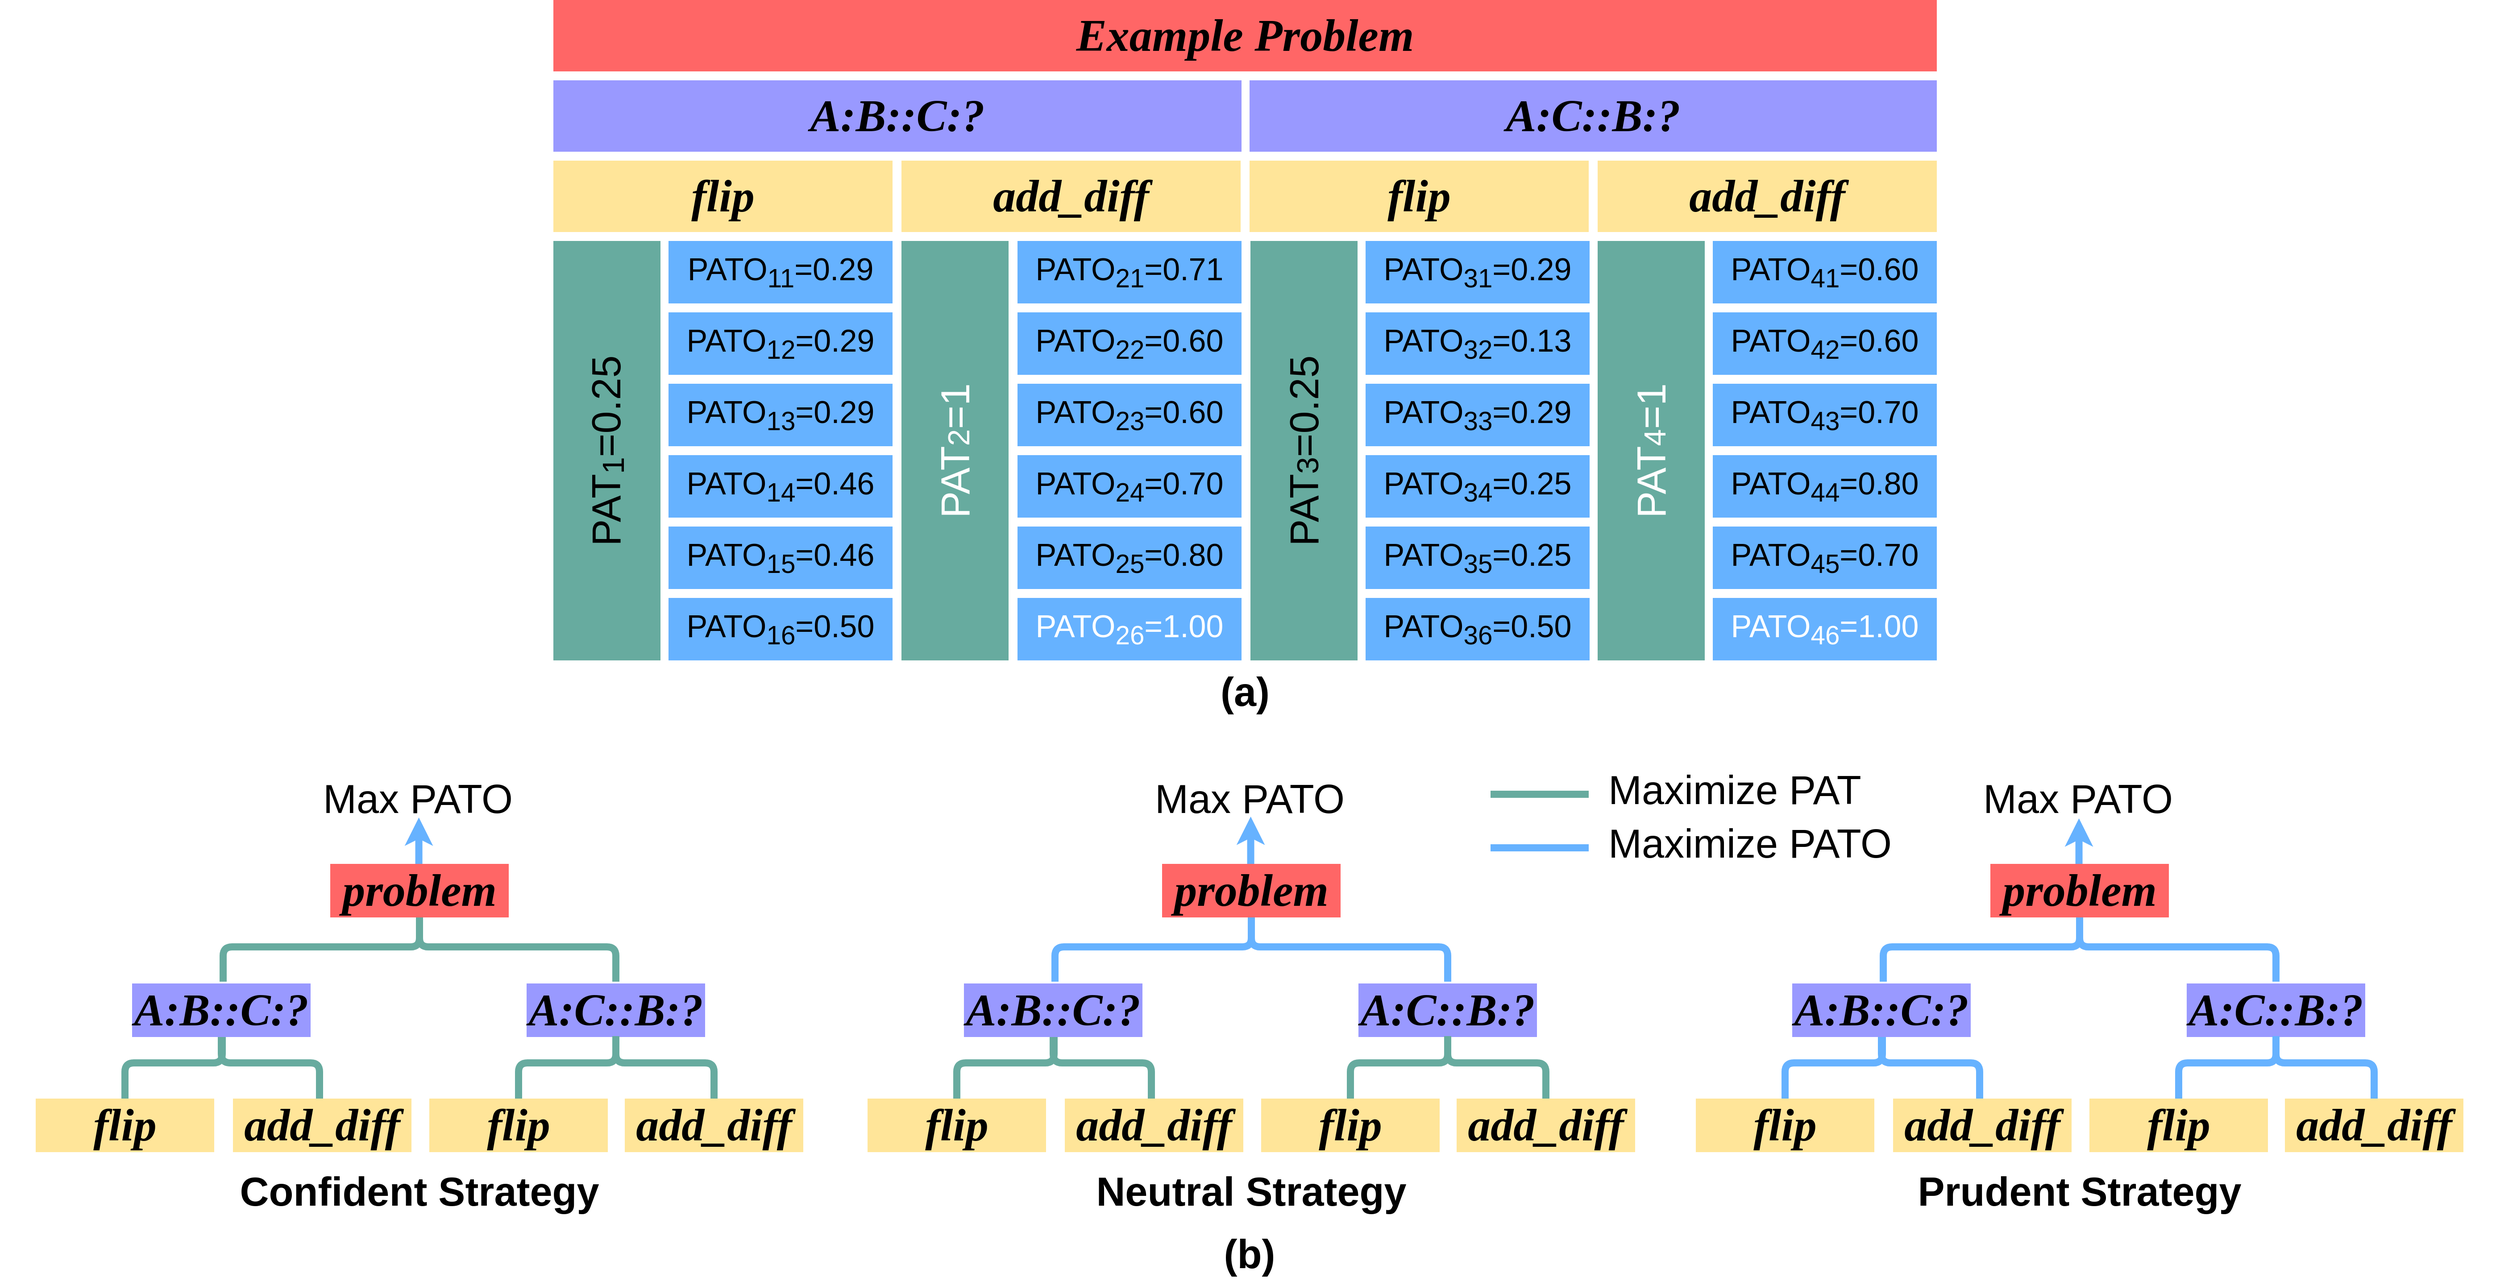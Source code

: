 <mxfile version="12.9.13" type="device"><diagram id="jksH0G1JqViHmrjZxsYp" name="Page-1"><mxGraphModel dx="301" dy="1343" grid="1" gridSize="10" guides="1" tooltips="1" connect="1" arrows="0" fold="1" page="1" pageScale="1" pageWidth="827" pageHeight="1169" math="0" shadow="0"><root><mxCell id="0"/><mxCell id="1" parent="0"/><mxCell id="aPakkrroaBkMufNwWPaW-105" value="" style="group" vertex="1" connectable="0" parent="1"><mxGeometry x="1880" y="1780" width="2800" height="580" as="geometry"/></mxCell><mxCell id="aPakkrroaBkMufNwWPaW-72" value="&lt;font style=&quot;font-size: 45px&quot;&gt;&lt;b&gt;(b)&lt;/b&gt;&lt;/font&gt;" style="text;html=1;strokeColor=none;fillColor=none;align=center;verticalAlign=middle;whiteSpace=wrap;rounded=0;" vertex="1" parent="aPakkrroaBkMufNwWPaW-105"><mxGeometry y="510" width="2800" height="70" as="geometry"/></mxCell><mxCell id="aPakkrroaBkMufNwWPaW-92" value="&lt;font style=&quot;font-size: 45px&quot;&gt;Max PATO&lt;/font&gt;" style="text;html=1;strokeColor=none;fillColor=none;align=left;verticalAlign=middle;whiteSpace=wrap;rounded=0;" vertex="1" parent="aPakkrroaBkMufNwWPaW-105"><mxGeometry x="360" y="10" width="220" height="50" as="geometry"/></mxCell><mxCell id="aPakkrroaBkMufNwWPaW-93" value="&lt;font style=&quot;font-size: 45px&quot;&gt;Max PATO&lt;/font&gt;" style="text;html=1;strokeColor=none;fillColor=none;align=left;verticalAlign=middle;whiteSpace=wrap;rounded=0;" vertex="1" parent="aPakkrroaBkMufNwWPaW-105"><mxGeometry x="1292" y="10" width="220" height="50" as="geometry"/></mxCell><mxCell id="aPakkrroaBkMufNwWPaW-94" value="&lt;font style=&quot;font-size: 45px&quot;&gt;Max PATO&lt;/font&gt;" style="text;html=1;strokeColor=none;fillColor=none;align=left;verticalAlign=middle;whiteSpace=wrap;rounded=0;" vertex="1" parent="aPakkrroaBkMufNwWPaW-105"><mxGeometry x="2220" y="10" width="220" height="50" as="geometry"/></mxCell><mxCell id="aPakkrroaBkMufNwWPaW-83" value="" style="group" vertex="1" connectable="0" parent="aPakkrroaBkMufNwWPaW-105"><mxGeometry x="1670" width="550" height="110" as="geometry"/></mxCell><mxCell id="aPakkrroaBkMufNwWPaW-75" value="" style="endArrow=none;html=1;strokeColor=#66B2FF;strokeWidth=8;" edge="1" parent="aPakkrroaBkMufNwWPaW-83"><mxGeometry width="50" height="50" relative="1" as="geometry"><mxPoint y="90" as="sourcePoint"/><mxPoint x="110" y="90" as="targetPoint"/></mxGeometry></mxCell><mxCell id="aPakkrroaBkMufNwWPaW-76" value="" style="endArrow=none;html=1;strokeColor=#67AB9F;strokeWidth=8;" edge="1" parent="aPakkrroaBkMufNwWPaW-83"><mxGeometry width="50" height="50" relative="1" as="geometry"><mxPoint y="30" as="sourcePoint"/><mxPoint x="110" y="30" as="targetPoint"/></mxGeometry></mxCell><mxCell id="aPakkrroaBkMufNwWPaW-77" value="&lt;font style=&quot;font-size: 45px&quot;&gt;Maximize PAT&lt;/font&gt;" style="text;html=1;strokeColor=none;fillColor=none;align=left;verticalAlign=middle;whiteSpace=wrap;rounded=0;" vertex="1" parent="aPakkrroaBkMufNwWPaW-83"><mxGeometry x="130" width="420" height="50" as="geometry"/></mxCell><mxCell id="aPakkrroaBkMufNwWPaW-79" value="&lt;font style=&quot;font-size: 45px&quot;&gt;Maximize PATO&lt;/font&gt;" style="text;html=1;strokeColor=none;fillColor=none;align=left;verticalAlign=middle;whiteSpace=wrap;rounded=0;" vertex="1" parent="aPakkrroaBkMufNwWPaW-83"><mxGeometry x="130" y="60" width="360" height="50" as="geometry"/></mxCell><mxCell id="aPakkrroaBkMufNwWPaW-37" value="e" style="group;fillColor=none;" vertex="1" connectable="0" parent="aPakkrroaBkMufNwWPaW-105"><mxGeometry x="30" y="60" width="880" height="450" as="geometry"/></mxCell><mxCell id="zbto0mnC8fMhkiQC9tX0-9" value="&lt;p style=&quot;line-height: 0%&quot;&gt;&lt;/p&gt;&lt;p&gt;&lt;i&gt;&lt;font face=&quot;Times New Roman&quot;&gt;&lt;font style=&quot;font-size: 51px&quot;&gt;&lt;b&gt;add_diff&lt;/b&gt;&lt;/font&gt;&lt;/font&gt;&lt;/i&gt;&lt;/p&gt;&lt;p&gt;&lt;/p&gt;" style="text;html=1;strokeColor=none;fillColor=#FFE599;align=center;verticalAlign=middle;whiteSpace=wrap;rounded=0;" parent="aPakkrroaBkMufNwWPaW-105" vertex="1"><mxGeometry x="261" y="371" width="200" height="60" as="geometry"/></mxCell><mxCell id="zbto0mnC8fMhkiQC9tX0-8" value="&lt;h1&gt;&lt;font style=&quot;font-size: 51px&quot; face=&quot;Times New Roman&quot;&gt;&lt;i&gt;flip&lt;/i&gt;&lt;/font&gt;&lt;/h1&gt;" style="text;html=1;strokeColor=none;fillColor=#FFE599;align=center;verticalAlign=middle;whiteSpace=wrap;rounded=0;" parent="aPakkrroaBkMufNwWPaW-105" vertex="1"><mxGeometry x="40" y="371" width="200" height="60" as="geometry"/></mxCell><mxCell id="E3ONwuJecH-kavj_dRDx-2" value="&lt;p style=&quot;line-height: 0%&quot;&gt;&lt;/p&gt;&lt;p&gt;&lt;i&gt;&lt;font face=&quot;Times New Roman&quot;&gt;&lt;font style=&quot;font-size: 51px&quot;&gt;&lt;b&gt;add_diff&lt;/b&gt;&lt;/font&gt;&lt;/font&gt;&lt;/i&gt;&lt;/p&gt;&lt;p&gt;&lt;/p&gt;" style="text;html=1;strokeColor=none;fillColor=#FFE599;align=center;verticalAlign=middle;whiteSpace=wrap;rounded=0;" parent="aPakkrroaBkMufNwWPaW-105" vertex="1"><mxGeometry x="700" y="371" width="200" height="60" as="geometry"/></mxCell><mxCell id="aPakkrroaBkMufNwWPaW-32" value="" style="endArrow=none;html=1;entryX=0.5;entryY=0;entryDx=0;entryDy=0;strokeColor=#67AB9F;strokeWidth=8;" edge="1" parent="aPakkrroaBkMufNwWPaW-105"><mxGeometry width="50" height="50" relative="1" as="geometry"><mxPoint x="249" y="301" as="sourcePoint"/><mxPoint x="140" y="371" as="targetPoint"/><Array as="points"><mxPoint x="249" y="331"/><mxPoint x="140" y="331"/></Array></mxGeometry></mxCell><mxCell id="aPakkrroaBkMufNwWPaW-33" value="" style="endArrow=none;html=1;exitX=0.5;exitY=0;exitDx=0;exitDy=0;strokeColor=#67AB9F;strokeWidth=8;" edge="1" parent="aPakkrroaBkMufNwWPaW-105"><mxGeometry width="50" height="50" relative="1" as="geometry"><mxPoint x="358" y="371" as="sourcePoint"/><mxPoint x="248" y="301" as="targetPoint"/><Array as="points"><mxPoint x="358" y="331"/><mxPoint x="248" y="331"/></Array></mxGeometry></mxCell><mxCell id="zbto0mnC8fMhkiQC9tX0-63" value="" style="endArrow=none;html=1;entryX=0.5;entryY=1;entryDx=0;entryDy=0;strokeColor=#67AB9F;strokeWidth=8;" parent="aPakkrroaBkMufNwWPaW-105" target="zbto0mnC8fMhkiQC9tX0-1" edge="1"><mxGeometry width="50" height="50" relative="1" as="geometry"><mxPoint x="250" y="240" as="sourcePoint"/><mxPoint x="559" y="1151" as="targetPoint"/><Array as="points"><mxPoint x="250" y="201"/><mxPoint x="470" y="201"/></Array></mxGeometry></mxCell><mxCell id="aPakkrroaBkMufNwWPaW-34" value="&lt;font face=&quot;Times New Roman&quot;&gt;&lt;span style=&quot;font-size: 51px;&quot;&gt;&lt;b&gt;&lt;i&gt;A:B::C:?&lt;/i&gt;&lt;/b&gt;&lt;/span&gt;&lt;/font&gt;" style="text;html=1;strokeColor=none;fillColor=#9999FF;align=center;verticalAlign=middle;whiteSpace=wrap;rounded=0;labelBackgroundColor=none;" vertex="1" parent="aPakkrroaBkMufNwWPaW-105"><mxGeometry x="148" y="242" width="200" height="60" as="geometry"/></mxCell><mxCell id="aPakkrroaBkMufNwWPaW-35" value="&lt;font face=&quot;Times New Roman&quot;&gt;&lt;span style=&quot;font-size: 51px&quot;&gt;&lt;b&gt;&lt;i&gt;A:C::B:?&lt;/i&gt;&lt;/b&gt;&lt;/span&gt;&lt;/font&gt;" style="text;html=1;strokeColor=none;fillColor=#9999FF;align=center;verticalAlign=middle;whiteSpace=wrap;rounded=0;" vertex="1" parent="aPakkrroaBkMufNwWPaW-105"><mxGeometry x="590" y="242" width="200" height="60" as="geometry"/></mxCell><mxCell id="zbto0mnC8fMhkiQC9tX0-133" value="" style="endArrow=classic;html=1;strokeColor=#66B2FF;strokeWidth=8;exitX=0.5;exitY=0;exitDx=0;exitDy=0;startArrow=none;startFill=0;endFill=1;" parent="aPakkrroaBkMufNwWPaW-105" edge="1"><mxGeometry width="50" height="50" relative="1" as="geometry"><mxPoint x="469.29" y="117" as="sourcePoint"/><mxPoint x="469.29" y="56" as="targetPoint"/></mxGeometry></mxCell><mxCell id="zbto0mnC8fMhkiQC9tX0-64" value="" style="endArrow=none;html=1;entryX=0.5;entryY=1;entryDx=0;entryDy=0;strokeColor=#67AB9F;strokeWidth=8;" parent="aPakkrroaBkMufNwWPaW-105" target="zbto0mnC8fMhkiQC9tX0-1" edge="1"><mxGeometry width="50" height="50" relative="1" as="geometry"><mxPoint x="690" y="240" as="sourcePoint"/><mxPoint x="519" y="1171" as="targetPoint"/><Array as="points"><mxPoint x="690" y="201"/><mxPoint x="470" y="201"/></Array></mxGeometry></mxCell><mxCell id="E3ONwuJecH-kavj_dRDx-1" value="&lt;h1&gt;&lt;font style=&quot;font-size: 51px&quot; face=&quot;Times New Roman&quot;&gt;&lt;i&gt;flip&lt;/i&gt;&lt;/font&gt;&lt;/h1&gt;" style="text;html=1;strokeColor=none;fillColor=#FFE599;align=center;verticalAlign=middle;whiteSpace=wrap;rounded=0;" parent="aPakkrroaBkMufNwWPaW-105" vertex="1"><mxGeometry x="481" y="371" width="200" height="60" as="geometry"/></mxCell><mxCell id="E3ONwuJecH-kavj_dRDx-3" value="" style="endArrow=none;html=1;entryX=0.5;entryY=0;entryDx=0;entryDy=0;strokeColor=#67AB9F;strokeWidth=8;" parent="aPakkrroaBkMufNwWPaW-105" target="E3ONwuJecH-kavj_dRDx-1" edge="1"><mxGeometry width="50" height="50" relative="1" as="geometry"><mxPoint x="690" y="301" as="sourcePoint"/><mxPoint x="549" y="1131" as="targetPoint"/><Array as="points"><mxPoint x="690" y="331"/><mxPoint x="581" y="331"/></Array></mxGeometry></mxCell><mxCell id="E3ONwuJecH-kavj_dRDx-4" value="" style="endArrow=none;html=1;exitX=0.5;exitY=0;exitDx=0;exitDy=0;strokeColor=#67AB9F;strokeWidth=8;" parent="aPakkrroaBkMufNwWPaW-105" source="E3ONwuJecH-kavj_dRDx-2" edge="1"><mxGeometry width="50" height="50" relative="1" as="geometry"><mxPoint x="679" y="1121" as="sourcePoint"/><mxPoint x="690" y="301" as="targetPoint"/><Array as="points"><mxPoint x="800" y="331"/><mxPoint x="690" y="331"/></Array></mxGeometry></mxCell><mxCell id="zbto0mnC8fMhkiQC9tX0-212" value="&lt;font style=&quot;font-size: 45px&quot;&gt;&lt;b&gt;Confident Strategy&lt;/b&gt;&lt;/font&gt;" style="text;html=1;strokeColor=none;fillColor=none;align=center;verticalAlign=middle;whiteSpace=wrap;rounded=0;" parent="aPakkrroaBkMufNwWPaW-105" vertex="1"><mxGeometry x="30" y="440" width="880" height="70" as="geometry"/></mxCell><mxCell id="aPakkrroaBkMufNwWPaW-40" value="&lt;p style=&quot;line-height: 0%&quot;&gt;&lt;/p&gt;&lt;p&gt;&lt;i&gt;&lt;font face=&quot;Times New Roman&quot;&gt;&lt;font style=&quot;font-size: 51px&quot;&gt;&lt;b&gt;add_diff&lt;/b&gt;&lt;/font&gt;&lt;/font&gt;&lt;/i&gt;&lt;/p&gt;&lt;p&gt;&lt;/p&gt;" style="text;html=1;strokeColor=none;fillColor=#FFE599;align=center;verticalAlign=middle;whiteSpace=wrap;rounded=0;" vertex="1" parent="aPakkrroaBkMufNwWPaW-105"><mxGeometry x="1193" y="371" width="200" height="60" as="geometry"/></mxCell><mxCell id="aPakkrroaBkMufNwWPaW-41" value="&lt;h1&gt;&lt;font style=&quot;font-size: 51px&quot; face=&quot;Times New Roman&quot;&gt;&lt;i&gt;flip&lt;/i&gt;&lt;/font&gt;&lt;/h1&gt;" style="text;html=1;strokeColor=none;fillColor=#FFE599;align=center;verticalAlign=middle;whiteSpace=wrap;rounded=0;" vertex="1" parent="aPakkrroaBkMufNwWPaW-105"><mxGeometry x="972" y="371" width="200" height="60" as="geometry"/></mxCell><mxCell id="aPakkrroaBkMufNwWPaW-42" value="&lt;p style=&quot;line-height: 0%&quot;&gt;&lt;/p&gt;&lt;p&gt;&lt;i&gt;&lt;font face=&quot;Times New Roman&quot;&gt;&lt;font style=&quot;font-size: 51px&quot;&gt;&lt;b&gt;add_diff&lt;/b&gt;&lt;/font&gt;&lt;/font&gt;&lt;/i&gt;&lt;/p&gt;&lt;p&gt;&lt;/p&gt;" style="text;html=1;strokeColor=none;fillColor=#FFE599;align=center;verticalAlign=middle;whiteSpace=wrap;rounded=0;" vertex="1" parent="aPakkrroaBkMufNwWPaW-105"><mxGeometry x="1632" y="371" width="200" height="60" as="geometry"/></mxCell><mxCell id="aPakkrroaBkMufNwWPaW-43" value="" style="endArrow=none;html=1;entryX=0.5;entryY=0;entryDx=0;entryDy=0;strokeColor=#67AB9F;strokeWidth=8;" edge="1" parent="aPakkrroaBkMufNwWPaW-105"><mxGeometry width="50" height="50" relative="1" as="geometry"><mxPoint x="1181" y="301" as="sourcePoint"/><mxPoint x="1072" y="371" as="targetPoint"/><Array as="points"><mxPoint x="1181" y="331"/><mxPoint x="1072" y="331"/></Array></mxGeometry></mxCell><mxCell id="aPakkrroaBkMufNwWPaW-44" value="" style="endArrow=none;html=1;exitX=0.5;exitY=0;exitDx=0;exitDy=0;strokeColor=#67AB9F;strokeWidth=8;" edge="1" parent="aPakkrroaBkMufNwWPaW-105"><mxGeometry width="50" height="50" relative="1" as="geometry"><mxPoint x="1290" y="371" as="sourcePoint"/><mxPoint x="1180" y="301" as="targetPoint"/><Array as="points"><mxPoint x="1290" y="331"/><mxPoint x="1180" y="331"/></Array></mxGeometry></mxCell><mxCell id="aPakkrroaBkMufNwWPaW-46" value="" style="endArrow=none;html=1;entryX=0.5;entryY=1;entryDx=0;entryDy=0;strokeColor=#66B2FF;strokeWidth=8;" edge="1" parent="aPakkrroaBkMufNwWPaW-105" target="aPakkrroaBkMufNwWPaW-45"><mxGeometry width="50" height="50" relative="1" as="geometry"><mxPoint x="1182" y="240" as="sourcePoint"/><mxPoint x="1491" y="1151" as="targetPoint"/><Array as="points"><mxPoint x="1182" y="201"/><mxPoint x="1402" y="201"/></Array></mxGeometry></mxCell><mxCell id="aPakkrroaBkMufNwWPaW-47" value="&lt;font face=&quot;Times New Roman&quot;&gt;&lt;span style=&quot;font-size: 51px&quot;&gt;&lt;b&gt;&lt;i&gt;A:B::C:?&lt;/i&gt;&lt;/b&gt;&lt;/span&gt;&lt;/font&gt;" style="text;html=1;strokeColor=none;fillColor=#9999FF;align=center;verticalAlign=middle;whiteSpace=wrap;rounded=0;" vertex="1" parent="aPakkrroaBkMufNwWPaW-105"><mxGeometry x="1080" y="242" width="200" height="60" as="geometry"/></mxCell><mxCell id="aPakkrroaBkMufNwWPaW-48" value="&lt;font face=&quot;Times New Roman&quot;&gt;&lt;span style=&quot;font-size: 51px&quot;&gt;&lt;b&gt;&lt;i&gt;A:C::B:?&lt;/i&gt;&lt;/b&gt;&lt;/span&gt;&lt;/font&gt;" style="text;html=1;strokeColor=none;fillColor=#9999FF;align=center;verticalAlign=middle;whiteSpace=wrap;rounded=0;" vertex="1" parent="aPakkrroaBkMufNwWPaW-105"><mxGeometry x="1522" y="242" width="200" height="60" as="geometry"/></mxCell><mxCell id="aPakkrroaBkMufNwWPaW-49" value="" style="endArrow=classic;html=1;strokeColor=#66B2FF;strokeWidth=8;exitX=0.5;exitY=0;exitDx=0;exitDy=0;startArrow=none;startFill=0;endFill=1;" edge="1" parent="aPakkrroaBkMufNwWPaW-105"><mxGeometry width="50" height="50" relative="1" as="geometry"><mxPoint x="1401.29" y="116" as="sourcePoint"/><mxPoint x="1401.29" y="55" as="targetPoint"/></mxGeometry></mxCell><mxCell id="aPakkrroaBkMufNwWPaW-50" value="" style="endArrow=none;html=1;entryX=0.5;entryY=1;entryDx=0;entryDy=0;strokeColor=#66B2FF;strokeWidth=8;" edge="1" parent="aPakkrroaBkMufNwWPaW-105" target="aPakkrroaBkMufNwWPaW-45"><mxGeometry width="50" height="50" relative="1" as="geometry"><mxPoint x="1622" y="240" as="sourcePoint"/><mxPoint x="1451" y="1171" as="targetPoint"/><Array as="points"><mxPoint x="1622" y="201"/><mxPoint x="1402" y="201"/></Array></mxGeometry></mxCell><mxCell id="aPakkrroaBkMufNwWPaW-51" value="&lt;h1&gt;&lt;font style=&quot;font-size: 51px&quot; face=&quot;Times New Roman&quot;&gt;&lt;i&gt;flip&lt;/i&gt;&lt;/font&gt;&lt;/h1&gt;" style="text;html=1;strokeColor=none;fillColor=#FFE599;align=center;verticalAlign=middle;whiteSpace=wrap;rounded=0;" vertex="1" parent="aPakkrroaBkMufNwWPaW-105"><mxGeometry x="1413" y="371" width="200" height="60" as="geometry"/></mxCell><mxCell id="aPakkrroaBkMufNwWPaW-52" value="" style="endArrow=none;html=1;entryX=0.5;entryY=0;entryDx=0;entryDy=0;strokeColor=#67AB9F;strokeWidth=8;" edge="1" parent="aPakkrroaBkMufNwWPaW-105" target="aPakkrroaBkMufNwWPaW-51"><mxGeometry width="50" height="50" relative="1" as="geometry"><mxPoint x="1622" y="301" as="sourcePoint"/><mxPoint x="1481" y="1131" as="targetPoint"/><Array as="points"><mxPoint x="1622" y="331"/><mxPoint x="1513" y="331"/></Array></mxGeometry></mxCell><mxCell id="aPakkrroaBkMufNwWPaW-53" value="" style="endArrow=none;html=1;exitX=0.5;exitY=0;exitDx=0;exitDy=0;strokeColor=#67AB9F;strokeWidth=8;" edge="1" parent="aPakkrroaBkMufNwWPaW-105" source="aPakkrroaBkMufNwWPaW-42"><mxGeometry width="50" height="50" relative="1" as="geometry"><mxPoint x="1611" y="1121" as="sourcePoint"/><mxPoint x="1622" y="301" as="targetPoint"/><Array as="points"><mxPoint x="1732" y="331"/><mxPoint x="1622" y="331"/></Array></mxGeometry></mxCell><mxCell id="aPakkrroaBkMufNwWPaW-54" value="&lt;span style=&quot;font-size: 45px&quot;&gt;&lt;b&gt;Neutral Strategy&lt;/b&gt;&lt;/span&gt;" style="text;html=1;strokeColor=none;fillColor=none;align=center;verticalAlign=middle;whiteSpace=wrap;rounded=0;" vertex="1" parent="aPakkrroaBkMufNwWPaW-105"><mxGeometry x="962" y="440" width="880" height="70" as="geometry"/></mxCell><mxCell id="zbto0mnC8fMhkiQC9tX0-1" value="&lt;h1&gt;&lt;font style=&quot;font-size: 51px&quot; face=&quot;Times New Roman&quot;&gt;&lt;i&gt;problem&lt;/i&gt;&lt;/font&gt;&lt;/h1&gt;" style="text;html=1;strokeColor=none;fillColor=#FF6666;align=center;verticalAlign=middle;whiteSpace=wrap;rounded=0;" parent="aPakkrroaBkMufNwWPaW-105" vertex="1"><mxGeometry x="370" y="108" width="200" height="60" as="geometry"/></mxCell><mxCell id="aPakkrroaBkMufNwWPaW-45" value="&lt;h1&gt;&lt;font style=&quot;font-size: 51px&quot; face=&quot;Times New Roman&quot;&gt;&lt;i&gt;problem&lt;/i&gt;&lt;/font&gt;&lt;/h1&gt;" style="text;html=1;strokeColor=none;fillColor=#FF6666;align=center;verticalAlign=middle;whiteSpace=wrap;rounded=0;" vertex="1" parent="aPakkrroaBkMufNwWPaW-105"><mxGeometry x="1302" y="108" width="200" height="60" as="geometry"/></mxCell><mxCell id="aPakkrroaBkMufNwWPaW-71" value="&lt;font style=&quot;font-size: 45px&quot;&gt;&lt;b&gt;Prudent Strategy&lt;/b&gt;&lt;/font&gt;" style="text;html=1;strokeColor=none;fillColor=none;align=center;verticalAlign=middle;whiteSpace=wrap;rounded=0;" vertex="1" parent="aPakkrroaBkMufNwWPaW-105"><mxGeometry x="1890" y="440" width="880" height="70" as="geometry"/></mxCell><mxCell id="aPakkrroaBkMufNwWPaW-57" value="&lt;p style=&quot;line-height: 0%&quot;&gt;&lt;/p&gt;&lt;p&gt;&lt;i&gt;&lt;font face=&quot;Times New Roman&quot;&gt;&lt;font style=&quot;font-size: 51px&quot;&gt;&lt;b&gt;add_diff&lt;/b&gt;&lt;/font&gt;&lt;/font&gt;&lt;/i&gt;&lt;/p&gt;&lt;p&gt;&lt;/p&gt;" style="text;html=1;strokeColor=none;fillColor=#FFE599;align=center;verticalAlign=middle;whiteSpace=wrap;rounded=0;" vertex="1" parent="aPakkrroaBkMufNwWPaW-105"><mxGeometry x="2121" y="371" width="200" height="60" as="geometry"/></mxCell><mxCell id="aPakkrroaBkMufNwWPaW-58" value="&lt;h1&gt;&lt;font style=&quot;font-size: 51px&quot; face=&quot;Times New Roman&quot;&gt;&lt;i&gt;flip&lt;/i&gt;&lt;/font&gt;&lt;/h1&gt;" style="text;html=1;strokeColor=none;fillColor=#FFE599;align=center;verticalAlign=middle;whiteSpace=wrap;rounded=0;" vertex="1" parent="aPakkrroaBkMufNwWPaW-105"><mxGeometry x="1900" y="371" width="200" height="60" as="geometry"/></mxCell><mxCell id="aPakkrroaBkMufNwWPaW-59" value="&lt;p style=&quot;line-height: 0%&quot;&gt;&lt;/p&gt;&lt;p&gt;&lt;i&gt;&lt;font face=&quot;Times New Roman&quot;&gt;&lt;font style=&quot;font-size: 51px&quot;&gt;&lt;b&gt;add_diff&lt;/b&gt;&lt;/font&gt;&lt;/font&gt;&lt;/i&gt;&lt;/p&gt;&lt;p&gt;&lt;/p&gt;" style="text;html=1;strokeColor=none;fillColor=#FFE599;align=center;verticalAlign=middle;whiteSpace=wrap;rounded=0;" vertex="1" parent="aPakkrroaBkMufNwWPaW-105"><mxGeometry x="2560" y="371" width="200" height="60" as="geometry"/></mxCell><mxCell id="aPakkrroaBkMufNwWPaW-60" value="" style="endArrow=none;html=1;entryX=0.5;entryY=0;entryDx=0;entryDy=0;strokeColor=#66B2FF;strokeWidth=8;" edge="1" parent="aPakkrroaBkMufNwWPaW-105"><mxGeometry width="50" height="50" relative="1" as="geometry"><mxPoint x="2109" y="301" as="sourcePoint"/><mxPoint x="2000" y="371" as="targetPoint"/><Array as="points"><mxPoint x="2109" y="331"/><mxPoint x="2000" y="331"/></Array></mxGeometry></mxCell><mxCell id="aPakkrroaBkMufNwWPaW-61" value="" style="endArrow=none;html=1;exitX=0.5;exitY=0;exitDx=0;exitDy=0;strokeColor=#66B2FF;strokeWidth=8;" edge="1" parent="aPakkrroaBkMufNwWPaW-105"><mxGeometry width="50" height="50" relative="1" as="geometry"><mxPoint x="2218" y="371" as="sourcePoint"/><mxPoint x="2108" y="301" as="targetPoint"/><Array as="points"><mxPoint x="2218" y="331"/><mxPoint x="2108" y="331"/></Array></mxGeometry></mxCell><mxCell id="aPakkrroaBkMufNwWPaW-63" value="" style="endArrow=none;html=1;entryX=0.5;entryY=1;entryDx=0;entryDy=0;strokeColor=#66B2FF;strokeWidth=8;" edge="1" parent="aPakkrroaBkMufNwWPaW-105" target="aPakkrroaBkMufNwWPaW-62"><mxGeometry width="50" height="50" relative="1" as="geometry"><mxPoint x="2110" y="240" as="sourcePoint"/><mxPoint x="2419" y="1151" as="targetPoint"/><Array as="points"><mxPoint x="2110" y="201"/><mxPoint x="2330" y="201"/></Array></mxGeometry></mxCell><mxCell id="aPakkrroaBkMufNwWPaW-64" value="&lt;font face=&quot;Times New Roman&quot;&gt;&lt;span style=&quot;font-size: 51px&quot;&gt;&lt;b&gt;&lt;i&gt;A:B::C:?&lt;/i&gt;&lt;/b&gt;&lt;/span&gt;&lt;/font&gt;" style="text;html=1;strokeColor=none;fillColor=#9999FF;align=center;verticalAlign=middle;whiteSpace=wrap;rounded=0;" vertex="1" parent="aPakkrroaBkMufNwWPaW-105"><mxGeometry x="2008" y="242" width="200" height="60" as="geometry"/></mxCell><mxCell id="aPakkrroaBkMufNwWPaW-65" value="&lt;font face=&quot;Times New Roman&quot;&gt;&lt;span style=&quot;font-size: 51px&quot;&gt;&lt;b&gt;&lt;i&gt;A:C::B:?&lt;/i&gt;&lt;/b&gt;&lt;/span&gt;&lt;/font&gt;" style="text;html=1;strokeColor=none;fillColor=#9999FF;align=center;verticalAlign=middle;whiteSpace=wrap;rounded=0;" vertex="1" parent="aPakkrroaBkMufNwWPaW-105"><mxGeometry x="2450" y="242" width="200" height="60" as="geometry"/></mxCell><mxCell id="aPakkrroaBkMufNwWPaW-66" value="" style="endArrow=classic;html=1;strokeColor=#66B2FF;strokeWidth=8;exitX=0.5;exitY=0;exitDx=0;exitDy=0;startArrow=none;startFill=0;endFill=1;" edge="1" parent="aPakkrroaBkMufNwWPaW-105"><mxGeometry width="50" height="50" relative="1" as="geometry"><mxPoint x="2329.29" y="118" as="sourcePoint"/><mxPoint x="2329.29" y="57" as="targetPoint"/></mxGeometry></mxCell><mxCell id="aPakkrroaBkMufNwWPaW-67" value="" style="endArrow=none;html=1;entryX=0.5;entryY=1;entryDx=0;entryDy=0;strokeColor=#66B2FF;strokeWidth=8;" edge="1" parent="aPakkrroaBkMufNwWPaW-105" target="aPakkrroaBkMufNwWPaW-62"><mxGeometry width="50" height="50" relative="1" as="geometry"><mxPoint x="2550" y="240" as="sourcePoint"/><mxPoint x="2379" y="1171" as="targetPoint"/><Array as="points"><mxPoint x="2550" y="201"/><mxPoint x="2330" y="201"/></Array></mxGeometry></mxCell><mxCell id="aPakkrroaBkMufNwWPaW-68" value="&lt;h1&gt;&lt;font style=&quot;font-size: 51px&quot; face=&quot;Times New Roman&quot;&gt;&lt;i&gt;flip&lt;/i&gt;&lt;/font&gt;&lt;/h1&gt;" style="text;html=1;strokeColor=none;fillColor=#FFE599;align=center;verticalAlign=middle;whiteSpace=wrap;rounded=0;" vertex="1" parent="aPakkrroaBkMufNwWPaW-105"><mxGeometry x="2341" y="371" width="200" height="60" as="geometry"/></mxCell><mxCell id="aPakkrroaBkMufNwWPaW-69" value="" style="endArrow=none;html=1;entryX=0.5;entryY=0;entryDx=0;entryDy=0;strokeColor=#66B2FF;strokeWidth=8;" edge="1" parent="aPakkrroaBkMufNwWPaW-105" target="aPakkrroaBkMufNwWPaW-68"><mxGeometry width="50" height="50" relative="1" as="geometry"><mxPoint x="2550" y="301" as="sourcePoint"/><mxPoint x="2409" y="1131" as="targetPoint"/><Array as="points"><mxPoint x="2550" y="331"/><mxPoint x="2441" y="331"/></Array></mxGeometry></mxCell><mxCell id="aPakkrroaBkMufNwWPaW-70" value="" style="endArrow=none;html=1;exitX=0.5;exitY=0;exitDx=0;exitDy=0;strokeColor=#66B2FF;strokeWidth=8;" edge="1" parent="aPakkrroaBkMufNwWPaW-105" source="aPakkrroaBkMufNwWPaW-59"><mxGeometry width="50" height="50" relative="1" as="geometry"><mxPoint x="2539" y="1121" as="sourcePoint"/><mxPoint x="2550" y="301" as="targetPoint"/><Array as="points"><mxPoint x="2660" y="331"/><mxPoint x="2550" y="331"/></Array></mxGeometry></mxCell><mxCell id="aPakkrroaBkMufNwWPaW-62" value="&lt;h1&gt;&lt;font style=&quot;font-size: 51px&quot; face=&quot;Times New Roman&quot;&gt;&lt;i&gt;problem&lt;/i&gt;&lt;/font&gt;&lt;/h1&gt;" style="text;html=1;strokeColor=none;fillColor=#FF6666;align=center;verticalAlign=middle;whiteSpace=wrap;rounded=0;" vertex="1" parent="aPakkrroaBkMufNwWPaW-105"><mxGeometry x="2230" y="108" width="200" height="60" as="geometry"/></mxCell><mxCell id="aPakkrroaBkMufNwWPaW-106" value="" style="group" vertex="1" connectable="0" parent="1"><mxGeometry x="2500" y="920" width="1550" height="810" as="geometry"/></mxCell><mxCell id="zbto0mnC8fMhkiQC9tX0-211" value="&lt;font style=&quot;font-size: 45px&quot;&gt;&lt;b&gt;(a)&lt;/b&gt;&lt;/font&gt;" style="text;html=1;strokeColor=none;fillColor=none;align=center;verticalAlign=middle;whiteSpace=wrap;rounded=0;" parent="aPakkrroaBkMufNwWPaW-106" vertex="1"><mxGeometry y="740" width="1550" height="70" as="geometry"/></mxCell><mxCell id="aPakkrroaBkMufNwWPaW-96" value="&lt;font face=&quot;Times New Roman&quot;&gt;&lt;span style=&quot;font-size: 51px&quot;&gt;&lt;b&gt;&lt;i&gt;A:B::C:?&lt;br&gt;&lt;/i&gt;&lt;/b&gt;&lt;/span&gt;&lt;/font&gt;" style="text;html=1;strokeColor=none;fillColor=#9999FF;align=center;verticalAlign=middle;whiteSpace=wrap;rounded=0;" vertex="1" parent="aPakkrroaBkMufNwWPaW-106"><mxGeometry y="90" width="771" height="80" as="geometry"/></mxCell><mxCell id="aPakkrroaBkMufNwWPaW-97" value="&lt;font face=&quot;Times New Roman&quot;&gt;&lt;span style=&quot;font-size: 51px&quot;&gt;&lt;b&gt;&lt;i&gt;A:C::B:?&lt;br&gt;&lt;/i&gt;&lt;/b&gt;&lt;/span&gt;&lt;/font&gt;" style="text;html=1;strokeColor=none;fillColor=#9999FF;align=center;verticalAlign=middle;whiteSpace=wrap;rounded=0;" vertex="1" parent="aPakkrroaBkMufNwWPaW-106"><mxGeometry x="780" y="90" width="770" height="80" as="geometry"/></mxCell><mxCell id="aPakkrroaBkMufNwWPaW-103" value="&lt;font face=&quot;Times New Roman&quot;&gt;&lt;span style=&quot;font-size: 51px&quot;&gt;&lt;b&gt;&lt;i&gt;Example Problem&lt;br&gt;&lt;/i&gt;&lt;/b&gt;&lt;/span&gt;&lt;/font&gt;" style="text;html=1;strokeColor=none;fillColor=#FF6666;align=center;verticalAlign=middle;whiteSpace=wrap;rounded=0;" vertex="1" parent="aPakkrroaBkMufNwWPaW-106"><mxGeometry width="1550" height="80" as="geometry"/></mxCell><mxCell id="zbto0mnC8fMhkiQC9tX0-28" value="&lt;font style=&quot;font-size: 45px&quot;&gt;PAT&lt;/font&gt;&lt;font&gt;&lt;sub&gt;&lt;font style=&quot;font-size: 34px&quot;&gt;1&lt;/font&gt;&lt;/sub&gt;&lt;span style=&quot;font-size: 45px&quot;&gt;=0.25&lt;/span&gt;&lt;/font&gt;" style="shape=ext;double=1;rounded=0;whiteSpace=wrap;html=1;strokeWidth=1;fillColor=#67AB9F;rotation=-90;strokeColor=none;" parent="aPakkrroaBkMufNwWPaW-106" vertex="1"><mxGeometry x="-175" y="445" width="470" height="120" as="geometry"/></mxCell><mxCell id="zbto0mnC8fMhkiQC9tX0-29" value="&lt;div&gt;&lt;font style=&quot;font-size: 35px&quot;&gt;PATO&lt;sub&gt;11&lt;/sub&gt;=0.29&lt;/font&gt;&lt;/div&gt;" style="shape=ext;double=1;rounded=0;whiteSpace=wrap;html=1;strokeWidth=1;fillColor=#66B2FF;align=center;strokeColor=none;" parent="aPakkrroaBkMufNwWPaW-106" vertex="1"><mxGeometry x="129" y="270" width="251" height="70" as="geometry"/></mxCell><mxCell id="zbto0mnC8fMhkiQC9tX0-70" value="&lt;div&gt;&lt;font style=&quot;font-size: 35px&quot;&gt;PATO&lt;sub&gt;12&lt;/sub&gt;=0.29&lt;/font&gt;&lt;/div&gt;" style="shape=ext;double=1;rounded=0;whiteSpace=wrap;html=1;strokeWidth=1;fillColor=#66B2FF;align=center;strokeColor=none;" parent="aPakkrroaBkMufNwWPaW-106" vertex="1"><mxGeometry x="129" y="350" width="251" height="70" as="geometry"/></mxCell><mxCell id="zbto0mnC8fMhkiQC9tX0-71" value="&lt;div&gt;&lt;font style=&quot;font-size: 35px&quot;&gt;PATO&lt;sub&gt;13&lt;/sub&gt;=0.29&lt;/font&gt;&lt;/div&gt;" style="shape=ext;double=1;rounded=0;whiteSpace=wrap;html=1;strokeWidth=1;fillColor=#66B2FF;align=center;strokeColor=none;" parent="aPakkrroaBkMufNwWPaW-106" vertex="1"><mxGeometry x="129" y="430" width="251" height="70" as="geometry"/></mxCell><mxCell id="zbto0mnC8fMhkiQC9tX0-72" value="&lt;div&gt;&lt;font style=&quot;font-size: 35px&quot;&gt;PATO&lt;sub&gt;14&lt;/sub&gt;=0.46&lt;/font&gt;&lt;/div&gt;" style="shape=ext;double=1;rounded=0;whiteSpace=wrap;html=1;strokeWidth=1;fillColor=#66B2FF;align=center;strokeColor=none;" parent="aPakkrroaBkMufNwWPaW-106" vertex="1"><mxGeometry x="129" y="510" width="251" height="70" as="geometry"/></mxCell><mxCell id="zbto0mnC8fMhkiQC9tX0-73" value="&lt;div&gt;&lt;font style=&quot;font-size: 35px&quot;&gt;PATO&lt;sub&gt;15&lt;/sub&gt;=0.46&lt;/font&gt;&lt;/div&gt;" style="shape=ext;double=1;rounded=0;whiteSpace=wrap;html=1;strokeWidth=1;fillColor=#66B2FF;align=center;strokeColor=none;" parent="aPakkrroaBkMufNwWPaW-106" vertex="1"><mxGeometry x="129" y="590" width="251" height="70" as="geometry"/></mxCell><mxCell id="zbto0mnC8fMhkiQC9tX0-74" value="&lt;div&gt;&lt;font style=&quot;font-size: 35px&quot;&gt;PATO&lt;sub&gt;16&lt;/sub&gt;=0.50&lt;/font&gt;&lt;/div&gt;" style="shape=ext;double=1;rounded=0;whiteSpace=wrap;html=1;strokeWidth=1;fillColor=#66B2FF;align=center;strokeColor=none;" parent="aPakkrroaBkMufNwWPaW-106" vertex="1"><mxGeometry x="129" y="670" width="251" height="70" as="geometry"/></mxCell><mxCell id="aPakkrroaBkMufNwWPaW-86" value="&lt;font face=&quot;Times New Roman&quot;&gt;&lt;span style=&quot;font-size: 51px&quot;&gt;&lt;b&gt;&lt;i&gt;flip&lt;br&gt;&lt;/i&gt;&lt;/b&gt;&lt;/span&gt;&lt;/font&gt;" style="text;html=1;strokeColor=none;fillColor=#FFE599;align=center;verticalAlign=middle;whiteSpace=wrap;rounded=0;" vertex="1" parent="aPakkrroaBkMufNwWPaW-106"><mxGeometry y="180" width="380" height="80" as="geometry"/></mxCell><mxCell id="zbto0mnC8fMhkiQC9tX0-34" value="&lt;font color=&quot;#ffffff&quot;&gt;&lt;font style=&quot;font-size: 45px&quot;&gt;PAT&lt;/font&gt;&lt;font style=&quot;font-size: 34px&quot;&gt;2&lt;/font&gt;&lt;span style=&quot;font-size: 45px&quot;&gt;=1&lt;/span&gt;&lt;/font&gt;" style="shape=ext;double=1;rounded=0;whiteSpace=wrap;html=1;strokeWidth=1;fillColor=#67AB9F;rotation=-90;strokeColor=none;" parent="aPakkrroaBkMufNwWPaW-106" vertex="1"><mxGeometry x="215" y="445" width="470" height="120" as="geometry"/></mxCell><mxCell id="zbto0mnC8fMhkiQC9tX0-81" value="&lt;div&gt;&lt;font style=&quot;font-size: 35px&quot;&gt;PATO&lt;sub&gt;21&lt;/sub&gt;=0.71&lt;/font&gt;&lt;/div&gt;" style="shape=ext;double=1;rounded=0;whiteSpace=wrap;html=1;strokeWidth=1;fillColor=#66B2FF;align=center;strokeColor=none;" parent="aPakkrroaBkMufNwWPaW-106" vertex="1"><mxGeometry x="520" y="270" width="251" height="70" as="geometry"/></mxCell><mxCell id="zbto0mnC8fMhkiQC9tX0-82" value="&lt;div&gt;&lt;font style=&quot;font-size: 35px&quot;&gt;PATO&lt;sub&gt;22&lt;/sub&gt;=0.60&lt;/font&gt;&lt;/div&gt;" style="shape=ext;double=1;rounded=0;whiteSpace=wrap;html=1;strokeWidth=1;fillColor=#66B2FF;align=center;strokeColor=none;" parent="aPakkrroaBkMufNwWPaW-106" vertex="1"><mxGeometry x="520" y="350" width="251" height="70" as="geometry"/></mxCell><mxCell id="zbto0mnC8fMhkiQC9tX0-83" value="&lt;div&gt;&lt;font style=&quot;font-size: 35px&quot;&gt;PATO&lt;sub&gt;23&lt;/sub&gt;=0.60&lt;/font&gt;&lt;/div&gt;" style="shape=ext;double=1;rounded=0;whiteSpace=wrap;html=1;strokeWidth=1;fillColor=#66B2FF;align=center;strokeColor=none;" parent="aPakkrroaBkMufNwWPaW-106" vertex="1"><mxGeometry x="520" y="430" width="251" height="70" as="geometry"/></mxCell><mxCell id="zbto0mnC8fMhkiQC9tX0-84" value="&lt;div&gt;&lt;font style=&quot;font-size: 35px&quot;&gt;PATO&lt;sub&gt;24&lt;/sub&gt;=0.70&lt;/font&gt;&lt;/div&gt;" style="shape=ext;double=1;rounded=0;whiteSpace=wrap;html=1;strokeWidth=1;fillColor=#66B2FF;align=center;strokeColor=none;" parent="aPakkrroaBkMufNwWPaW-106" vertex="1"><mxGeometry x="520" y="510" width="251" height="70" as="geometry"/></mxCell><mxCell id="zbto0mnC8fMhkiQC9tX0-85" value="&lt;div&gt;&lt;font style=&quot;font-size: 35px&quot;&gt;PATO&lt;sub&gt;25&lt;/sub&gt;=0.80&lt;/font&gt;&lt;/div&gt;" style="shape=ext;double=1;rounded=0;whiteSpace=wrap;html=1;strokeWidth=1;fillColor=#66B2FF;align=center;strokeColor=none;" parent="aPakkrroaBkMufNwWPaW-106" vertex="1"><mxGeometry x="520" y="590" width="251" height="70" as="geometry"/></mxCell><mxCell id="zbto0mnC8fMhkiQC9tX0-86" value="&lt;div&gt;&lt;font style=&quot;font-size: 35px&quot; color=&quot;#ffffff&quot;&gt;PATO&lt;sub&gt;26&lt;/sub&gt;=1.00&lt;/font&gt;&lt;/div&gt;" style="shape=ext;double=1;rounded=0;whiteSpace=wrap;html=1;strokeWidth=1;fillColor=#66B2FF;align=center;strokeColor=none;" parent="aPakkrroaBkMufNwWPaW-106" vertex="1"><mxGeometry x="520" y="670" width="251" height="70" as="geometry"/></mxCell><mxCell id="aPakkrroaBkMufNwWPaW-87" value="&lt;font face=&quot;Times New Roman&quot;&gt;&lt;span style=&quot;font-size: 51px&quot;&gt;&lt;b&gt;&lt;i&gt;add_diff&lt;br&gt;&lt;/i&gt;&lt;/b&gt;&lt;/span&gt;&lt;/font&gt;" style="text;html=1;strokeColor=none;fillColor=#FFE599;align=center;verticalAlign=middle;whiteSpace=wrap;rounded=0;" vertex="1" parent="aPakkrroaBkMufNwWPaW-106"><mxGeometry x="390" y="180" width="380" height="80" as="geometry"/></mxCell><mxCell id="zbto0mnC8fMhkiQC9tX0-36" value="&lt;font style=&quot;font-size: 45px&quot;&gt;PAT&lt;/font&gt;&lt;font style=&quot;font-size: 34px&quot;&gt;3&lt;/font&gt;&lt;span style=&quot;font-size: 45px&quot;&gt;=0.25&lt;/span&gt;" style="shape=ext;double=1;rounded=0;whiteSpace=wrap;html=1;strokeWidth=1;fillColor=#67AB9F;rotation=-90;strokeColor=none;" parent="aPakkrroaBkMufNwWPaW-106" vertex="1"><mxGeometry x="606" y="445" width="470" height="120" as="geometry"/></mxCell><mxCell id="zbto0mnC8fMhkiQC9tX0-87" value="&lt;div&gt;&lt;font style=&quot;font-size: 35px&quot;&gt;PATO&lt;sub&gt;31&lt;/sub&gt;=0.29&lt;/font&gt;&lt;/div&gt;" style="shape=ext;double=1;rounded=0;whiteSpace=wrap;html=1;strokeWidth=1;fillColor=#66B2FF;align=center;strokeColor=none;" parent="aPakkrroaBkMufNwWPaW-106" vertex="1"><mxGeometry x="910" y="270" width="251" height="70" as="geometry"/></mxCell><mxCell id="zbto0mnC8fMhkiQC9tX0-88" value="&lt;div&gt;&lt;font style=&quot;font-size: 35px&quot;&gt;PATO&lt;sub&gt;32&lt;/sub&gt;=0.13&lt;/font&gt;&lt;/div&gt;" style="shape=ext;double=1;rounded=0;whiteSpace=wrap;html=1;strokeWidth=1;fillColor=#66B2FF;align=center;strokeColor=none;" parent="aPakkrroaBkMufNwWPaW-106" vertex="1"><mxGeometry x="910" y="350" width="251" height="70" as="geometry"/></mxCell><mxCell id="zbto0mnC8fMhkiQC9tX0-89" value="&lt;div&gt;&lt;font style=&quot;font-size: 35px&quot;&gt;PATO&lt;sub&gt;33&lt;/sub&gt;=0.29&lt;/font&gt;&lt;/div&gt;" style="shape=ext;double=1;rounded=0;whiteSpace=wrap;html=1;strokeWidth=1;fillColor=#66B2FF;align=center;strokeColor=none;" parent="aPakkrroaBkMufNwWPaW-106" vertex="1"><mxGeometry x="910" y="430" width="251" height="70" as="geometry"/></mxCell><mxCell id="zbto0mnC8fMhkiQC9tX0-90" value="&lt;div&gt;&lt;font style=&quot;font-size: 35px&quot;&gt;PATO&lt;sub&gt;34&lt;/sub&gt;=0.25&lt;/font&gt;&lt;/div&gt;" style="shape=ext;double=1;rounded=0;whiteSpace=wrap;html=1;strokeWidth=1;fillColor=#66B2FF;align=center;strokeColor=none;" parent="aPakkrroaBkMufNwWPaW-106" vertex="1"><mxGeometry x="910" y="510" width="251" height="70" as="geometry"/></mxCell><mxCell id="zbto0mnC8fMhkiQC9tX0-91" value="&lt;div&gt;&lt;font style=&quot;font-size: 35px&quot;&gt;PATO&lt;sub&gt;35&lt;/sub&gt;=0.25&lt;/font&gt;&lt;/div&gt;" style="shape=ext;double=1;rounded=0;whiteSpace=wrap;html=1;strokeWidth=1;fillColor=#66B2FF;align=center;strokeColor=none;" parent="aPakkrroaBkMufNwWPaW-106" vertex="1"><mxGeometry x="910" y="590" width="251" height="70" as="geometry"/></mxCell><mxCell id="zbto0mnC8fMhkiQC9tX0-92" value="&lt;div&gt;&lt;font style=&quot;font-size: 35px&quot;&gt;PATO&lt;sub&gt;36&lt;/sub&gt;=0.50&lt;/font&gt;&lt;/div&gt;" style="shape=ext;double=1;rounded=0;whiteSpace=wrap;html=1;strokeWidth=1;fillColor=#66B2FF;align=center;strokeColor=none;" parent="aPakkrroaBkMufNwWPaW-106" vertex="1"><mxGeometry x="910" y="670" width="251" height="70" as="geometry"/></mxCell><mxCell id="aPakkrroaBkMufNwWPaW-88" value="&lt;font face=&quot;Times New Roman&quot;&gt;&lt;span style=&quot;font-size: 51px&quot;&gt;&lt;b&gt;&lt;i&gt;flip&lt;br&gt;&lt;/i&gt;&lt;/b&gt;&lt;/span&gt;&lt;/font&gt;" style="text;html=1;strokeColor=none;fillColor=#FFE599;align=center;verticalAlign=middle;whiteSpace=wrap;rounded=0;" vertex="1" parent="aPakkrroaBkMufNwWPaW-106"><mxGeometry x="780" y="180" width="380" height="80" as="geometry"/></mxCell><mxCell id="zbto0mnC8fMhkiQC9tX0-38" value="&lt;font color=&quot;#ffffff&quot;&gt;&lt;font style=&quot;font-size: 45px&quot;&gt;PAT&lt;/font&gt;&lt;font style=&quot;font-size: 34px&quot;&gt;4&lt;/font&gt;&lt;span style=&quot;font-size: 45px&quot;&gt;=1&lt;/span&gt;&lt;/font&gt;" style="shape=ext;double=1;rounded=0;whiteSpace=wrap;html=1;strokeWidth=1;fillColor=#67AB9F;rotation=-90;strokeColor=none;" parent="aPakkrroaBkMufNwWPaW-106" vertex="1"><mxGeometry x="995" y="445" width="470" height="120" as="geometry"/></mxCell><mxCell id="zbto0mnC8fMhkiQC9tX0-93" value="&lt;div&gt;&lt;font style=&quot;font-size: 35px&quot;&gt;PATO&lt;sub&gt;41&lt;/sub&gt;=0.60&lt;/font&gt;&lt;/div&gt;" style="shape=ext;double=1;rounded=0;whiteSpace=wrap;html=1;strokeWidth=1;fillColor=#66B2FF;align=center;strokeColor=none;" parent="aPakkrroaBkMufNwWPaW-106" vertex="1"><mxGeometry x="1299" y="270" width="251" height="70" as="geometry"/></mxCell><mxCell id="zbto0mnC8fMhkiQC9tX0-94" value="&lt;div&gt;&lt;font style=&quot;font-size: 35px&quot;&gt;PATO&lt;sub&gt;42&lt;/sub&gt;=0.60&lt;/font&gt;&lt;/div&gt;" style="shape=ext;double=1;rounded=0;whiteSpace=wrap;html=1;strokeWidth=1;fillColor=#66B2FF;align=center;strokeColor=none;" parent="aPakkrroaBkMufNwWPaW-106" vertex="1"><mxGeometry x="1299" y="350" width="251" height="70" as="geometry"/></mxCell><mxCell id="zbto0mnC8fMhkiQC9tX0-95" value="&lt;div&gt;&lt;font style=&quot;font-size: 35px&quot;&gt;PATO&lt;sub&gt;43&lt;/sub&gt;=0.70&lt;/font&gt;&lt;/div&gt;" style="shape=ext;double=1;rounded=0;whiteSpace=wrap;html=1;strokeWidth=1;fillColor=#66B2FF;align=center;strokeColor=none;" parent="aPakkrroaBkMufNwWPaW-106" vertex="1"><mxGeometry x="1299" y="430" width="251" height="70" as="geometry"/></mxCell><mxCell id="zbto0mnC8fMhkiQC9tX0-96" value="&lt;div&gt;&lt;font style=&quot;font-size: 35px&quot;&gt;PATO&lt;sub&gt;44&lt;/sub&gt;=0.80&lt;/font&gt;&lt;/div&gt;" style="shape=ext;double=1;rounded=0;whiteSpace=wrap;html=1;strokeWidth=1;fillColor=#66B2FF;align=center;strokeColor=none;" parent="aPakkrroaBkMufNwWPaW-106" vertex="1"><mxGeometry x="1299" y="510" width="251" height="70" as="geometry"/></mxCell><mxCell id="zbto0mnC8fMhkiQC9tX0-97" value="&lt;div&gt;&lt;font style=&quot;font-size: 35px&quot;&gt;PATO&lt;sub&gt;45&lt;/sub&gt;=0.70&lt;/font&gt;&lt;/div&gt;" style="shape=ext;double=1;rounded=0;whiteSpace=wrap;html=1;strokeWidth=1;fillColor=#66B2FF;align=center;strokeColor=none;" parent="aPakkrroaBkMufNwWPaW-106" vertex="1"><mxGeometry x="1299" y="590" width="251" height="70" as="geometry"/></mxCell><mxCell id="zbto0mnC8fMhkiQC9tX0-98" value="&lt;div&gt;&lt;font style=&quot;font-size: 35px&quot; color=&quot;#ffffff&quot;&gt;PATO&lt;sub&gt;46&lt;/sub&gt;=1.00&lt;/font&gt;&lt;/div&gt;" style="shape=ext;double=1;rounded=0;whiteSpace=wrap;html=1;strokeWidth=1;fillColor=#66B2FF;align=center;strokeColor=none;" parent="aPakkrroaBkMufNwWPaW-106" vertex="1"><mxGeometry x="1299" y="670" width="251" height="70" as="geometry"/></mxCell><mxCell id="aPakkrroaBkMufNwWPaW-89" value="&lt;font face=&quot;Times New Roman&quot;&gt;&lt;span style=&quot;font-size: 51px&quot;&gt;&lt;b&gt;&lt;i&gt;add_diff&lt;br&gt;&lt;/i&gt;&lt;/b&gt;&lt;/span&gt;&lt;/font&gt;" style="text;html=1;strokeColor=none;fillColor=#FFE599;align=center;verticalAlign=middle;whiteSpace=wrap;rounded=0;" vertex="1" parent="aPakkrroaBkMufNwWPaW-106"><mxGeometry x="1170" y="180" width="380" height="80" as="geometry"/></mxCell></root></mxGraphModel></diagram></mxfile>